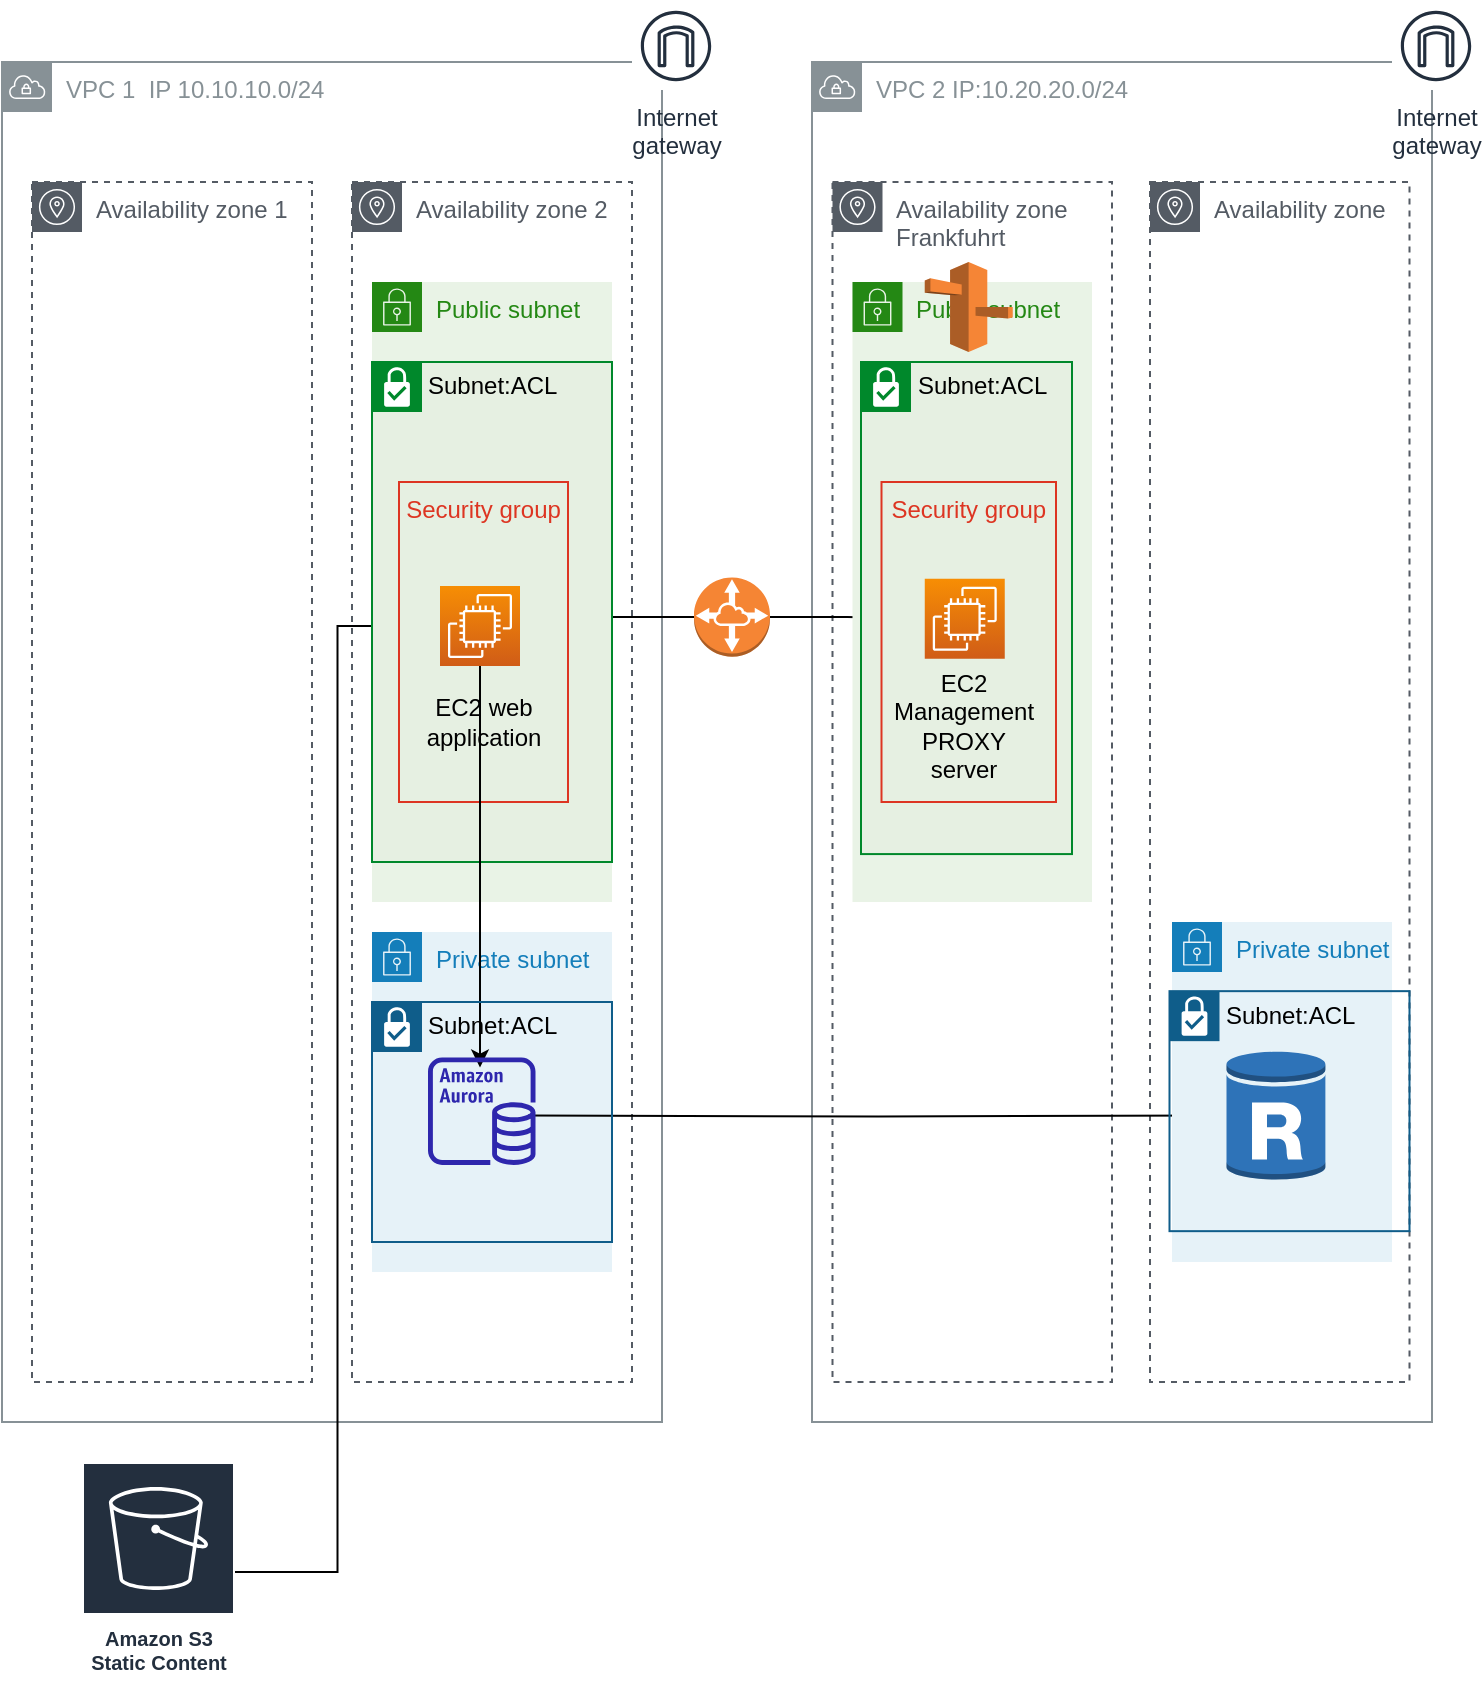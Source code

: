 <mxfile version="15.9.4" type="github">
  <diagram id="mj5j3Ta5XQgOwfbZ-XNI" name="Page-1">
    <mxGraphModel dx="1483" dy="1950" grid="1" gridSize="10" guides="1" tooltips="1" connect="1" arrows="1" fold="1" page="1" pageScale="1" pageWidth="827" pageHeight="1169" math="0" shadow="0">
      <root>
        <mxCell id="0" />
        <mxCell id="1" parent="0" />
        <mxCell id="3-Ja3zfgAtnqCm58jpz--3" value="VPC 1&amp;nbsp; IP 10.10.10.0/24&amp;nbsp;" style="sketch=0;outlineConnect=0;gradientColor=none;html=1;whiteSpace=wrap;fontSize=12;fontStyle=0;shape=mxgraph.aws4.group;grIcon=mxgraph.aws4.group_vpc;strokeColor=#879196;fillColor=none;verticalAlign=top;align=left;spacingLeft=30;fontColor=#879196;dashed=0;" vertex="1" parent="1">
          <mxGeometry x="40" y="-710" width="330" height="680" as="geometry" />
        </mxCell>
        <mxCell id="3-Ja3zfgAtnqCm58jpz--4" value="VPC 2 IP:10.20.20.0/24" style="sketch=0;outlineConnect=0;gradientColor=none;html=1;whiteSpace=wrap;fontSize=12;fontStyle=0;shape=mxgraph.aws4.group;grIcon=mxgraph.aws4.group_vpc;strokeColor=#879196;fillColor=none;verticalAlign=top;align=left;spacingLeft=30;fontColor=#879196;dashed=0;" vertex="1" parent="1">
          <mxGeometry x="445" y="-710" width="310" height="680" as="geometry" />
        </mxCell>
        <mxCell id="3-Ja3zfgAtnqCm58jpz--9" value="Availability zone 1" style="sketch=0;outlineConnect=0;gradientColor=none;html=1;whiteSpace=wrap;fontSize=12;fontStyle=0;shape=mxgraph.aws4.group;grIcon=mxgraph.aws4.group_availability_zone;strokeColor=#545B64;fillColor=none;verticalAlign=top;align=left;spacingLeft=30;fontColor=#545B64;dashed=1;" vertex="1" parent="1">
          <mxGeometry x="55" y="-650" width="140" height="600" as="geometry" />
        </mxCell>
        <mxCell id="3-Ja3zfgAtnqCm58jpz--11" value="Availability zone&lt;br&gt;Frankfuhrt" style="sketch=0;outlineConnect=0;gradientColor=none;html=1;whiteSpace=wrap;fontSize=12;fontStyle=0;shape=mxgraph.aws4.group;grIcon=mxgraph.aws4.group_availability_zone;strokeColor=#545B64;fillColor=none;verticalAlign=top;align=left;spacingLeft=30;fontColor=#545B64;dashed=1;" vertex="1" parent="1">
          <mxGeometry x="455.25" y="-650" width="139.75" height="600" as="geometry" />
        </mxCell>
        <mxCell id="3-Ja3zfgAtnqCm58jpz--12" value="Availability zone" style="sketch=0;outlineConnect=0;gradientColor=none;html=1;whiteSpace=wrap;fontSize=12;fontStyle=0;shape=mxgraph.aws4.group;grIcon=mxgraph.aws4.group_availability_zone;strokeColor=#545B64;fillColor=none;verticalAlign=top;align=left;spacingLeft=30;fontColor=#545B64;dashed=1;" vertex="1" parent="1">
          <mxGeometry x="614" y="-650" width="129.75" height="600" as="geometry" />
        </mxCell>
        <mxCell id="3-Ja3zfgAtnqCm58jpz--43" value="" style="edgeStyle=orthogonalEdgeStyle;rounded=0;orthogonalLoop=1;jettySize=auto;html=1;" edge="1" parent="1" source="3-Ja3zfgAtnqCm58jpz--13" target="3-Ja3zfgAtnqCm58jpz--18">
          <mxGeometry relative="1" as="geometry" />
        </mxCell>
        <mxCell id="3-Ja3zfgAtnqCm58jpz--44" value="" style="edgeStyle=orthogonalEdgeStyle;rounded=0;orthogonalLoop=1;jettySize=auto;html=1;" edge="1" parent="1" source="3-Ja3zfgAtnqCm58jpz--13" target="3-Ja3zfgAtnqCm58jpz--40">
          <mxGeometry relative="1" as="geometry" />
        </mxCell>
        <mxCell id="3-Ja3zfgAtnqCm58jpz--13" value="" style="outlineConnect=0;dashed=0;verticalLabelPosition=bottom;verticalAlign=top;align=center;html=1;shape=mxgraph.aws3.vpc_peering;fillColor=#F58534;gradientColor=none;" vertex="1" parent="1">
          <mxGeometry x="386" y="-452.29" width="38" height="39.65" as="geometry" />
        </mxCell>
        <mxCell id="3-Ja3zfgAtnqCm58jpz--61" style="edgeStyle=orthogonalEdgeStyle;rounded=0;orthogonalLoop=1;jettySize=auto;html=1;entryX=0;entryY=0.5;entryDx=0;entryDy=0;entryPerimeter=0;fontColor=#000000;" edge="1" parent="1" source="3-Ja3zfgAtnqCm58jpz--14" target="3-Ja3zfgAtnqCm58jpz--40">
          <mxGeometry relative="1" as="geometry" />
        </mxCell>
        <mxCell id="3-Ja3zfgAtnqCm58jpz--14" value="Amazon S3 &lt;br&gt;Static Content" style="sketch=0;outlineConnect=0;fontColor=#232F3E;gradientColor=none;strokeColor=#ffffff;fillColor=#232F3E;dashed=0;verticalLabelPosition=middle;verticalAlign=bottom;align=center;html=1;whiteSpace=wrap;fontSize=10;fontStyle=1;spacing=3;shape=mxgraph.aws4.productIcon;prIcon=mxgraph.aws4.s3;" vertex="1" parent="1">
          <mxGeometry x="80" y="-10" width="76.5" height="110" as="geometry" />
        </mxCell>
        <mxCell id="3-Ja3zfgAtnqCm58jpz--17" value="Public subnet" style="points=[[0,0],[0.25,0],[0.5,0],[0.75,0],[1,0],[1,0.25],[1,0.5],[1,0.75],[1,1],[0.75,1],[0.5,1],[0.25,1],[0,1],[0,0.75],[0,0.5],[0,0.25]];outlineConnect=0;gradientColor=none;html=1;whiteSpace=wrap;fontSize=12;fontStyle=0;shape=mxgraph.aws4.group;grIcon=mxgraph.aws4.group_security_group;grStroke=0;strokeColor=#248814;fillColor=#E9F3E6;verticalAlign=top;align=left;spacingLeft=30;fontColor=#248814;dashed=0;" vertex="1" parent="1">
          <mxGeometry x="465.25" y="-600" width="119.75" height="310" as="geometry" />
        </mxCell>
        <mxCell id="3-Ja3zfgAtnqCm58jpz--23" value="Internet&#xa;gateway" style="sketch=0;outlineConnect=0;fontColor=#232F3E;gradientColor=none;strokeColor=#232F3E;fillColor=#ffffff;dashed=0;verticalLabelPosition=bottom;verticalAlign=top;align=center;html=1;fontSize=12;fontStyle=0;aspect=fixed;shape=mxgraph.aws4.resourceIcon;resIcon=mxgraph.aws4.internet_gateway;" vertex="1" parent="1">
          <mxGeometry x="355" y="-740" width="44" height="44" as="geometry" />
        </mxCell>
        <mxCell id="3-Ja3zfgAtnqCm58jpz--24" value="Internet&#xa;gateway" style="sketch=0;outlineConnect=0;fontColor=#232F3E;gradientColor=none;strokeColor=#232F3E;fillColor=#ffffff;dashed=0;verticalLabelPosition=bottom;verticalAlign=top;align=center;html=1;fontSize=12;fontStyle=0;aspect=fixed;shape=mxgraph.aws4.resourceIcon;resIcon=mxgraph.aws4.internet_gateway;" vertex="1" parent="1">
          <mxGeometry x="735" y="-740" width="44" height="44" as="geometry" />
        </mxCell>
        <mxCell id="3-Ja3zfgAtnqCm58jpz--32" value="Subnet:ACL" style="shape=mxgraph.ibm.box;prType=subnet;fontStyle=0;verticalAlign=top;align=left;spacingLeft=32;spacingTop=4;fillColor=#E6F0E2;rounded=0;whiteSpace=wrap;html=1;strokeColor=#00882B;strokeWidth=1;dashed=0;container=1;spacing=-4;collapsible=0;expand=0;recursiveResize=0;" vertex="1" parent="1">
          <mxGeometry x="469.5" y="-560" width="105.5" height="246.04" as="geometry" />
        </mxCell>
        <mxCell id="3-Ja3zfgAtnqCm58jpz--54" value="EC2 Management PROXY server" style="text;html=1;strokeColor=none;fillColor=none;align=center;verticalAlign=middle;whiteSpace=wrap;rounded=0;" vertex="1" parent="3-Ja3zfgAtnqCm58jpz--32">
          <mxGeometry x="21.63" y="154.41" width="60" height="55.59" as="geometry" />
        </mxCell>
        <mxCell id="3-Ja3zfgAtnqCm58jpz--18" value="" style="sketch=0;points=[[0,0,0],[0.25,0,0],[0.5,0,0],[0.75,0,0],[1,0,0],[0,1,0],[0.25,1,0],[0.5,1,0],[0.75,1,0],[1,1,0],[0,0.25,0],[0,0.5,0],[0,0.75,0],[1,0.25,0],[1,0.5,0],[1,0.75,0]];outlineConnect=0;fontColor=#232F3E;gradientColor=#F78E04;gradientDirection=north;fillColor=#D05C17;strokeColor=#ffffff;dashed=0;verticalLabelPosition=bottom;verticalAlign=top;align=center;html=1;fontSize=12;fontStyle=0;aspect=fixed;shape=mxgraph.aws4.resourceIcon;resIcon=mxgraph.aws4.ec2;" vertex="1" parent="1">
          <mxGeometry x="501.38" y="-451.59" width="40" height="40" as="geometry" />
        </mxCell>
        <mxCell id="3-Ja3zfgAtnqCm58jpz--37" value="Availability zone 2" style="sketch=0;outlineConnect=0;gradientColor=none;html=1;whiteSpace=wrap;fontSize=12;fontStyle=0;shape=mxgraph.aws4.group;grIcon=mxgraph.aws4.group_availability_zone;strokeColor=#545B64;fillColor=none;verticalAlign=top;align=left;spacingLeft=30;fontColor=#545B64;dashed=1;" vertex="1" parent="1">
          <mxGeometry x="215" y="-650" width="140" height="600" as="geometry" />
        </mxCell>
        <mxCell id="3-Ja3zfgAtnqCm58jpz--35" value="Private subnet" style="points=[[0,0],[0.25,0],[0.5,0],[0.75,0],[1,0],[1,0.25],[1,0.5],[1,0.75],[1,1],[0.75,1],[0.5,1],[0.25,1],[0,1],[0,0.75],[0,0.5],[0,0.25]];outlineConnect=0;gradientColor=none;html=1;whiteSpace=wrap;fontSize=12;fontStyle=0;shape=mxgraph.aws4.group;grIcon=mxgraph.aws4.group_security_group;grStroke=0;strokeColor=#147EBA;fillColor=#E6F2F8;verticalAlign=top;align=left;spacingLeft=30;fontColor=#147EBA;dashed=0;" vertex="1" parent="1">
          <mxGeometry x="225" y="-275" width="120" height="170" as="geometry" />
        </mxCell>
        <mxCell id="3-Ja3zfgAtnqCm58jpz--52" style="edgeStyle=orthogonalEdgeStyle;rounded=0;orthogonalLoop=1;jettySize=auto;html=1;" edge="1" parent="1" target="3-Ja3zfgAtnqCm58jpz--47">
          <mxGeometry relative="1" as="geometry">
            <mxPoint x="303" y="-183.2" as="sourcePoint" />
          </mxGeometry>
        </mxCell>
        <mxCell id="3-Ja3zfgAtnqCm58jpz--38" value="Public subnet" style="points=[[0,0],[0.25,0],[0.5,0],[0.75,0],[1,0],[1,0.25],[1,0.5],[1,0.75],[1,1],[0.75,1],[0.5,1],[0.25,1],[0,1],[0,0.75],[0,0.5],[0,0.25]];outlineConnect=0;gradientColor=none;html=1;whiteSpace=wrap;fontSize=12;fontStyle=0;shape=mxgraph.aws4.group;grIcon=mxgraph.aws4.group_security_group;grStroke=0;strokeColor=#248814;fillColor=#E9F3E6;verticalAlign=top;align=left;spacingLeft=30;fontColor=#248814;dashed=0;" vertex="1" parent="1">
          <mxGeometry x="225" y="-600" width="120" height="310" as="geometry" />
        </mxCell>
        <mxCell id="3-Ja3zfgAtnqCm58jpz--31" value="Subnet:ACL" style="shape=mxgraph.ibm.box;prType=subnet;fontStyle=0;verticalAlign=top;align=left;spacingLeft=32;spacingTop=4;fillColor=#E6F0E2;rounded=0;whiteSpace=wrap;html=1;strokeColor=#00882B;strokeWidth=1;dashed=0;container=1;spacing=-4;collapsible=0;expand=0;recursiveResize=0;" vertex="1" parent="1">
          <mxGeometry x="225" y="-560" width="120" height="250" as="geometry" />
        </mxCell>
        <mxCell id="3-Ja3zfgAtnqCm58jpz--39" value="Security group" style="fillColor=none;strokeColor=#DD3522;verticalAlign=top;fontStyle=0;fontColor=#DD3522;" vertex="1" parent="1">
          <mxGeometry x="238.5" y="-500" width="84.5" height="160" as="geometry" />
        </mxCell>
        <mxCell id="3-Ja3zfgAtnqCm58jpz--41" value="" style="edgeStyle=orthogonalEdgeStyle;rounded=0;orthogonalLoop=1;jettySize=auto;html=1;" edge="1" parent="1" source="3-Ja3zfgAtnqCm58jpz--40">
          <mxGeometry relative="1" as="geometry">
            <mxPoint x="279" y="-207.23" as="targetPoint" />
          </mxGeometry>
        </mxCell>
        <mxCell id="3-Ja3zfgAtnqCm58jpz--40" value="" style="sketch=0;points=[[0,0,0],[0.25,0,0],[0.5,0,0],[0.75,0,0],[1,0,0],[0,1,0],[0.25,1,0],[0.5,1,0],[0.75,1,0],[1,1,0],[0,0.25,0],[0,0.5,0],[0,0.75,0],[1,0.25,0],[1,0.5,0],[1,0.75,0]];outlineConnect=0;fontColor=#232F3E;gradientColor=#F78E04;gradientDirection=north;fillColor=#D05C17;strokeColor=#ffffff;dashed=0;verticalLabelPosition=bottom;verticalAlign=top;align=center;html=1;fontSize=12;fontStyle=0;aspect=fixed;shape=mxgraph.aws4.resourceIcon;resIcon=mxgraph.aws4.ec2;" vertex="1" parent="1">
          <mxGeometry x="259" y="-448" width="40" height="40" as="geometry" />
        </mxCell>
        <mxCell id="3-Ja3zfgAtnqCm58jpz--42" value="" style="outlineConnect=0;dashed=0;verticalLabelPosition=bottom;verticalAlign=top;align=center;html=1;shape=mxgraph.aws3.route_53;fillColor=#F58536;gradientColor=none;" vertex="1" parent="1">
          <mxGeometry x="501.38" y="-610" width="44" height="45" as="geometry" />
        </mxCell>
        <mxCell id="3-Ja3zfgAtnqCm58jpz--45" value="Private subnet" style="points=[[0,0],[0.25,0],[0.5,0],[0.75,0],[1,0],[1,0.25],[1,0.5],[1,0.75],[1,1],[0.75,1],[0.5,1],[0.25,1],[0,1],[0,0.75],[0,0.5],[0,0.25]];outlineConnect=0;gradientColor=none;html=1;whiteSpace=wrap;fontSize=12;fontStyle=0;shape=mxgraph.aws4.group;grIcon=mxgraph.aws4.group_security_group;grStroke=0;strokeColor=#147EBA;fillColor=#E6F2F8;verticalAlign=top;align=left;spacingLeft=30;fontColor=#147EBA;dashed=0;" vertex="1" parent="1">
          <mxGeometry x="625" y="-280" width="110" height="170" as="geometry" />
        </mxCell>
        <mxCell id="3-Ja3zfgAtnqCm58jpz--47" value="" style="outlineConnect=0;dashed=0;verticalLabelPosition=bottom;verticalAlign=top;align=center;html=1;shape=mxgraph.aws3.rds_db_instance_read_replica;fillColor=#2E73B8;gradientColor=none;" vertex="1" parent="1">
          <mxGeometry x="652.25" y="-216.29" width="49.5" height="66" as="geometry" />
        </mxCell>
        <mxCell id="3-Ja3zfgAtnqCm58jpz--53" value="EC2 web application" style="text;html=1;strokeColor=none;fillColor=none;align=center;verticalAlign=middle;whiteSpace=wrap;rounded=0;" vertex="1" parent="1">
          <mxGeometry x="250.75" y="-394.59" width="60" height="30" as="geometry" />
        </mxCell>
        <mxCell id="3-Ja3zfgAtnqCm58jpz--55" value="Security group" style="fillColor=none;strokeColor=#DD3522;verticalAlign=top;fontStyle=0;fontColor=#DD3522;" vertex="1" parent="1">
          <mxGeometry x="479.75" y="-500" width="87.25" height="160" as="geometry" />
        </mxCell>
        <mxCell id="3-Ja3zfgAtnqCm58jpz--56" value="" style="sketch=0;outlineConnect=0;fontColor=#232F3E;gradientColor=none;fillColor=#2E27AD;strokeColor=none;dashed=0;verticalLabelPosition=bottom;verticalAlign=top;align=center;html=1;fontSize=12;fontStyle=0;aspect=fixed;pointerEvents=1;shape=mxgraph.aws4.aurora_instance;" vertex="1" parent="1">
          <mxGeometry x="253" y="-212.29" width="53.75" height="53.75" as="geometry" />
        </mxCell>
        <mxCell id="3-Ja3zfgAtnqCm58jpz--59" value="Subnet:ACL" style="shape=mxgraph.ibm.box;prType=subnet;fontStyle=0;verticalAlign=top;align=left;spacingLeft=32;spacingTop=4;fillColor=none;rounded=0;whiteSpace=wrap;html=1;strokeColor=#0F5D8A;strokeWidth=1;dashed=0;container=1;spacing=-4;collapsible=0;expand=0;recursiveResize=0;fontColor=#000000;labelBackgroundColor=none;" vertex="1" parent="1">
          <mxGeometry x="225" y="-240" width="120" height="120" as="geometry" />
        </mxCell>
        <mxCell id="3-Ja3zfgAtnqCm58jpz--60" value="Subnet:ACL" style="shape=mxgraph.ibm.box;prType=subnet;fontStyle=0;verticalAlign=top;align=left;spacingLeft=32;spacingTop=4;fillColor=none;rounded=0;whiteSpace=wrap;html=1;strokeColor=#0F5D8A;strokeWidth=1;dashed=0;container=1;spacing=-4;collapsible=0;expand=0;recursiveResize=0;fontColor=#000000;labelBackgroundColor=none;" vertex="1" parent="1">
          <mxGeometry x="623.75" y="-245.42" width="120" height="120" as="geometry" />
        </mxCell>
      </root>
    </mxGraphModel>
  </diagram>
</mxfile>

